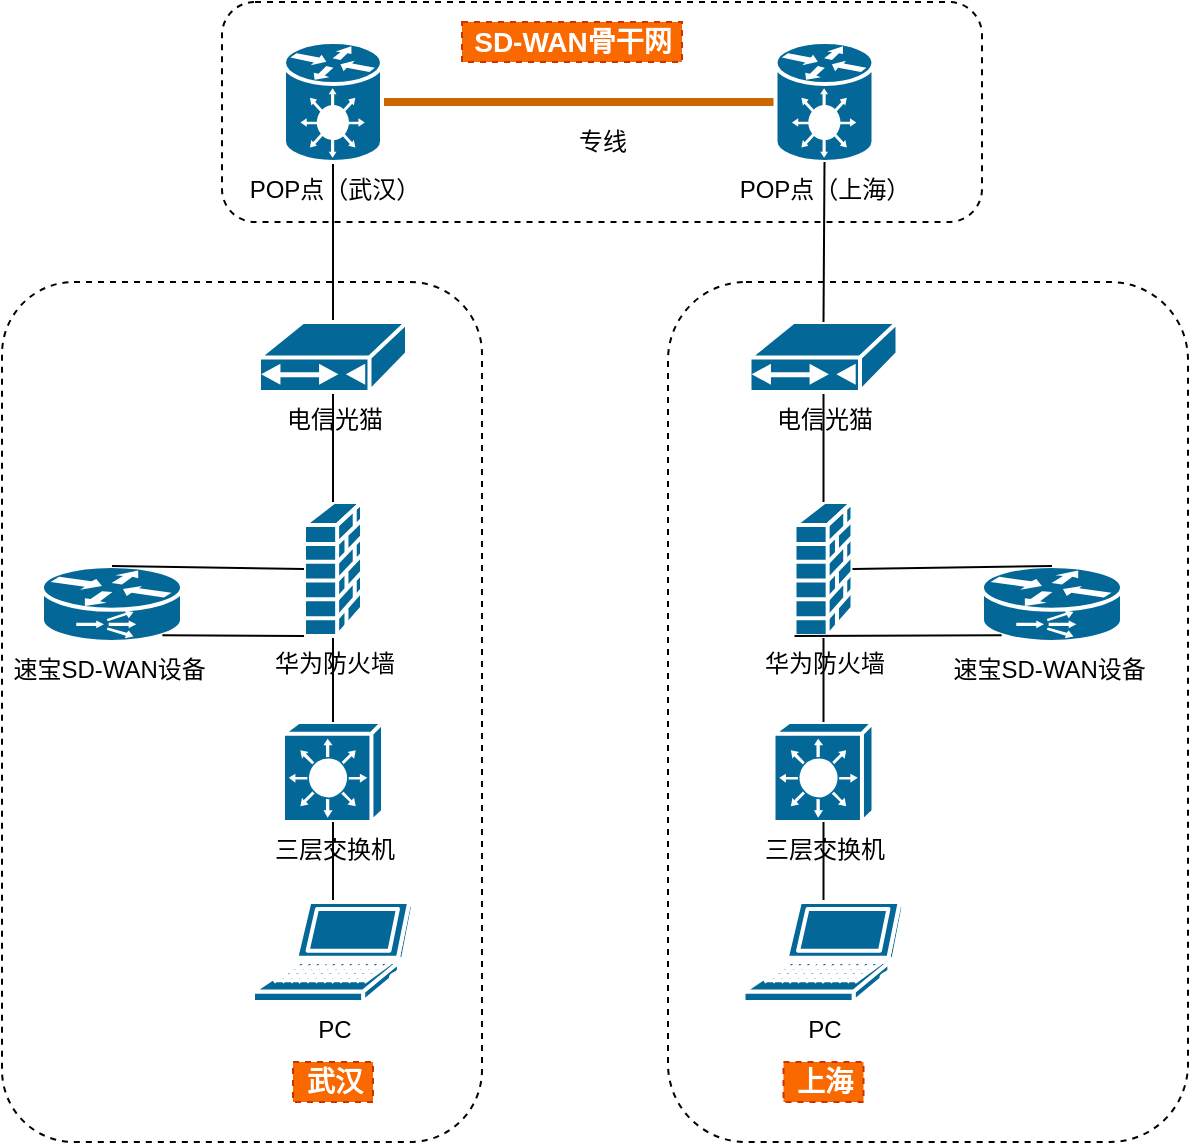 <mxfile version="13.7.5" type="github">
  <diagram id="3BFR3GqZxXMxbAWBfeUj" name="Page-1">
    <mxGraphModel dx="1221" dy="634" grid="1" gridSize="10" guides="1" tooltips="1" connect="1" arrows="1" fold="1" page="1" pageScale="1" pageWidth="827" pageHeight="1169" math="0" shadow="0">
      <root>
        <mxCell id="0" />
        <mxCell id="1" parent="0" />
        <mxCell id="pgLIFL3BZB2Xo_3dE_xm-11" value="" style="rounded=1;whiteSpace=wrap;html=1;dashed=1;" parent="1" vertex="1">
          <mxGeometry x="190" y="140" width="380" height="110" as="geometry" />
        </mxCell>
        <mxCell id="EAKdSy7ptGbpC2-vD8Ey-16" value="" style="rounded=1;whiteSpace=wrap;html=1;dashed=1;" parent="1" vertex="1">
          <mxGeometry x="80" y="280" width="240" height="430" as="geometry" />
        </mxCell>
        <mxCell id="EAKdSy7ptGbpC2-vD8Ey-4" value="三层交换机" style="shape=mxgraph.cisco.switches.layer_3_switch;html=1;pointerEvents=1;dashed=0;fillColor=#036897;strokeColor=#ffffff;strokeWidth=2;verticalLabelPosition=bottom;verticalAlign=top;align=center;outlineConnect=0;" parent="1" vertex="1">
          <mxGeometry x="220.5" y="500" width="50" height="50" as="geometry" />
        </mxCell>
        <mxCell id="EAKdSy7ptGbpC2-vD8Ey-7" style="rounded=1;orthogonalLoop=1;jettySize=auto;html=1;exitX=0.5;exitY=1;exitDx=0;exitDy=0;exitPerimeter=0;entryX=0.5;entryY=0;entryDx=0;entryDy=0;entryPerimeter=0;endArrow=none;endFill=0;startArrow=none;startFill=0;" parent="1" source="EAKdSy7ptGbpC2-vD8Ey-5" target="EAKdSy7ptGbpC2-vD8Ey-4" edge="1">
          <mxGeometry relative="1" as="geometry" />
        </mxCell>
        <mxCell id="EAKdSy7ptGbpC2-vD8Ey-5" value="华为防火墙" style="shape=mxgraph.cisco.security.firewall;html=1;pointerEvents=1;dashed=0;fillColor=#036897;strokeColor=#ffffff;strokeWidth=2;verticalLabelPosition=bottom;verticalAlign=top;align=center;outlineConnect=0;" parent="1" vertex="1">
          <mxGeometry x="231" y="390" width="29" height="67" as="geometry" />
        </mxCell>
        <mxCell id="EAKdSy7ptGbpC2-vD8Ey-11" style="edgeStyle=none;rounded=1;orthogonalLoop=1;jettySize=auto;html=1;exitX=0.5;exitY=0;exitDx=0;exitDy=0;exitPerimeter=0;entryX=0.5;entryY=1;entryDx=0;entryDy=0;entryPerimeter=0;startArrow=none;startFill=0;endArrow=none;endFill=0;" parent="1" source="EAKdSy7ptGbpC2-vD8Ey-5" target="EAKdSy7ptGbpC2-vD8Ey-10" edge="1">
          <mxGeometry relative="1" as="geometry" />
        </mxCell>
        <mxCell id="EAKdSy7ptGbpC2-vD8Ey-8" value="速宝SD-WAN设备&amp;nbsp;" style="shape=mxgraph.cisco.routers.content_service_router;html=1;pointerEvents=1;dashed=0;fillColor=#036897;strokeColor=#ffffff;strokeWidth=2;verticalLabelPosition=bottom;verticalAlign=top;align=center;outlineConnect=0;" parent="1" vertex="1">
          <mxGeometry x="100" y="422" width="70" height="38" as="geometry" />
        </mxCell>
        <mxCell id="EAKdSy7ptGbpC2-vD8Ey-9" style="rounded=1;orthogonalLoop=1;jettySize=auto;html=1;exitX=0;exitY=0.5;exitDx=0;exitDy=0;exitPerimeter=0;endArrow=none;endFill=0;startArrow=none;startFill=0;entryX=0.5;entryY=0;entryDx=0;entryDy=0;entryPerimeter=0;" parent="1" source="EAKdSy7ptGbpC2-vD8Ey-5" target="EAKdSy7ptGbpC2-vD8Ey-8" edge="1">
          <mxGeometry relative="1" as="geometry">
            <mxPoint x="255.5" y="467" as="sourcePoint" />
            <mxPoint x="255.5" y="520" as="targetPoint" />
          </mxGeometry>
        </mxCell>
        <mxCell id="EAKdSy7ptGbpC2-vD8Ey-15" style="edgeStyle=none;rounded=1;orthogonalLoop=1;jettySize=auto;html=1;exitX=0.5;exitY=0;exitDx=0;exitDy=0;exitPerimeter=0;entryX=0.5;entryY=1;entryDx=0;entryDy=0;entryPerimeter=0;startArrow=none;startFill=0;endArrow=none;endFill=0;" parent="1" source="EAKdSy7ptGbpC2-vD8Ey-10" target="EAKdSy7ptGbpC2-vD8Ey-14" edge="1">
          <mxGeometry relative="1" as="geometry" />
        </mxCell>
        <mxCell id="EAKdSy7ptGbpC2-vD8Ey-10" value="电信光猫" style="shape=mxgraph.cisco.modems_and_phones.cable_modem;html=1;pointerEvents=1;dashed=0;fillColor=#036897;strokeColor=#ffffff;strokeWidth=2;verticalLabelPosition=bottom;verticalAlign=top;align=center;outlineConnect=0;" parent="1" vertex="1">
          <mxGeometry x="208.5" y="300" width="74" height="35" as="geometry" />
        </mxCell>
        <mxCell id="EAKdSy7ptGbpC2-vD8Ey-13" style="edgeStyle=none;rounded=1;orthogonalLoop=1;jettySize=auto;html=1;entryX=0.5;entryY=1;entryDx=0;entryDy=0;entryPerimeter=0;startArrow=none;startFill=0;endArrow=none;endFill=0;" parent="1" source="EAKdSy7ptGbpC2-vD8Ey-12" target="EAKdSy7ptGbpC2-vD8Ey-4" edge="1">
          <mxGeometry relative="1" as="geometry" />
        </mxCell>
        <mxCell id="EAKdSy7ptGbpC2-vD8Ey-12" value="PC" style="shape=mxgraph.cisco.computers_and_peripherals.laptop;html=1;pointerEvents=1;dashed=0;fillColor=#036897;strokeColor=#ffffff;strokeWidth=2;verticalLabelPosition=bottom;verticalAlign=top;align=center;outlineConnect=0;" parent="1" vertex="1">
          <mxGeometry x="205.5" y="590" width="80" height="50" as="geometry" />
        </mxCell>
        <mxCell id="pgLIFL3BZB2Xo_3dE_xm-2" style="edgeStyle=none;orthogonalLoop=1;jettySize=auto;html=1;entryX=0;entryY=0.5;entryDx=0;entryDy=0;entryPerimeter=0;startArrow=none;startFill=0;endArrow=none;endFill=0;rounded=1;strokeColor=#CC6600;strokeWidth=4;" parent="1" source="EAKdSy7ptGbpC2-vD8Ey-14" target="pgLIFL3BZB2Xo_3dE_xm-1" edge="1">
          <mxGeometry relative="1" as="geometry" />
        </mxCell>
        <mxCell id="EAKdSy7ptGbpC2-vD8Ey-14" value="POP点（武汉）" style="shape=mxgraph.cisco.hubs_and_gateways.generic_gateway;html=1;pointerEvents=1;dashed=0;fillColor=#036897;strokeColor=#ffffff;strokeWidth=2;verticalLabelPosition=bottom;verticalAlign=top;align=center;outlineConnect=0;" parent="1" vertex="1">
          <mxGeometry x="221" y="160" width="49" height="60" as="geometry" />
        </mxCell>
        <mxCell id="EAKdSy7ptGbpC2-vD8Ey-17" style="edgeStyle=none;rounded=1;orthogonalLoop=1;jettySize=auto;html=1;exitX=0.5;exitY=0;exitDx=0;exitDy=0;startArrow=none;startFill=0;endArrow=none;endFill=0;" parent="1" source="EAKdSy7ptGbpC2-vD8Ey-16" target="EAKdSy7ptGbpC2-vD8Ey-16" edge="1">
          <mxGeometry relative="1" as="geometry" />
        </mxCell>
        <mxCell id="pgLIFL3BZB2Xo_3dE_xm-1" value="POP点（上海）" style="shape=mxgraph.cisco.hubs_and_gateways.generic_gateway;html=1;pointerEvents=1;dashed=0;fillColor=#036897;strokeColor=#ffffff;strokeWidth=2;verticalLabelPosition=bottom;verticalAlign=top;align=center;outlineConnect=0;" parent="1" vertex="1">
          <mxGeometry x="466.75" y="160" width="49" height="60" as="geometry" />
        </mxCell>
        <mxCell id="pgLIFL3BZB2Xo_3dE_xm-4" value="专线" style="text;html=1;align=center;verticalAlign=middle;resizable=0;points=[];autosize=1;" parent="1" vertex="1">
          <mxGeometry x="360" y="200" width="40" height="20" as="geometry" />
        </mxCell>
        <mxCell id="pgLIFL3BZB2Xo_3dE_xm-6" value="&lt;span style=&quot;font-size: 14px&quot;&gt;武汉&lt;/span&gt;" style="text;html=1;resizable=0;autosize=1;align=center;verticalAlign=middle;points=[];fillColor=#fa6800;strokeColor=#C73500;rounded=0;dashed=1;fontColor=#ffffff;fontStyle=1" parent="1" vertex="1">
          <mxGeometry x="225.5" y="670" width="40" height="20" as="geometry" />
        </mxCell>
        <mxCell id="pgLIFL3BZB2Xo_3dE_xm-12" value="&lt;font style=&quot;font-size: 14px&quot;&gt;SD-WAN骨干网&lt;/font&gt;" style="text;html=1;resizable=0;autosize=1;align=center;verticalAlign=middle;points=[];fillColor=#fa6800;strokeColor=#C73500;rounded=0;dashed=1;fontColor=#ffffff;fontStyle=1" parent="1" vertex="1">
          <mxGeometry x="310" y="150" width="110" height="20" as="geometry" />
        </mxCell>
        <mxCell id="CFlZzpwRj5Hc7I2CVyy_-1" style="rounded=1;orthogonalLoop=1;jettySize=auto;html=1;exitX=0;exitY=1;exitDx=0;exitDy=0;exitPerimeter=0;endArrow=none;endFill=0;startArrow=none;startFill=0;entryX=0.86;entryY=0.91;entryDx=0;entryDy=0;entryPerimeter=0;" edge="1" parent="1" source="EAKdSy7ptGbpC2-vD8Ey-5" target="EAKdSy7ptGbpC2-vD8Ey-8">
          <mxGeometry relative="1" as="geometry">
            <mxPoint x="220.5" y="466.95" as="sourcePoint" />
            <mxPoint x="125" y="423.042" as="targetPoint" />
          </mxGeometry>
        </mxCell>
        <mxCell id="CFlZzpwRj5Hc7I2CVyy_-12" value="" style="rounded=1;whiteSpace=wrap;html=1;dashed=1;" vertex="1" parent="1">
          <mxGeometry x="413" y="280" width="260" height="430" as="geometry" />
        </mxCell>
        <mxCell id="CFlZzpwRj5Hc7I2CVyy_-13" value="三层交换机" style="shape=mxgraph.cisco.switches.layer_3_switch;html=1;pointerEvents=1;dashed=0;fillColor=#036897;strokeColor=#ffffff;strokeWidth=2;verticalLabelPosition=bottom;verticalAlign=top;align=center;outlineConnect=0;" vertex="1" parent="1">
          <mxGeometry x="465.75" y="500" width="50" height="50" as="geometry" />
        </mxCell>
        <mxCell id="CFlZzpwRj5Hc7I2CVyy_-14" style="rounded=1;orthogonalLoop=1;jettySize=auto;html=1;exitX=0.5;exitY=1;exitDx=0;exitDy=0;exitPerimeter=0;entryX=0.5;entryY=0;entryDx=0;entryDy=0;entryPerimeter=0;endArrow=none;endFill=0;startArrow=none;startFill=0;" edge="1" parent="1" source="CFlZzpwRj5Hc7I2CVyy_-15" target="CFlZzpwRj5Hc7I2CVyy_-13">
          <mxGeometry relative="1" as="geometry" />
        </mxCell>
        <mxCell id="CFlZzpwRj5Hc7I2CVyy_-15" value="华为防火墙" style="shape=mxgraph.cisco.security.firewall;html=1;pointerEvents=1;dashed=0;fillColor=#036897;strokeColor=#ffffff;strokeWidth=2;verticalLabelPosition=bottom;verticalAlign=top;align=center;outlineConnect=0;" vertex="1" parent="1">
          <mxGeometry x="476.25" y="390" width="29" height="67" as="geometry" />
        </mxCell>
        <mxCell id="CFlZzpwRj5Hc7I2CVyy_-16" style="edgeStyle=none;rounded=1;orthogonalLoop=1;jettySize=auto;html=1;exitX=0.5;exitY=0;exitDx=0;exitDy=0;exitPerimeter=0;entryX=0.5;entryY=1;entryDx=0;entryDy=0;entryPerimeter=0;startArrow=none;startFill=0;endArrow=none;endFill=0;" edge="1" parent="1" source="CFlZzpwRj5Hc7I2CVyy_-15" target="CFlZzpwRj5Hc7I2CVyy_-19">
          <mxGeometry relative="1" as="geometry" />
        </mxCell>
        <mxCell id="CFlZzpwRj5Hc7I2CVyy_-17" value="速宝SD-WAN设备&amp;nbsp;" style="shape=mxgraph.cisco.routers.content_service_router;html=1;pointerEvents=1;dashed=0;fillColor=#036897;strokeColor=#ffffff;strokeWidth=2;verticalLabelPosition=bottom;verticalAlign=top;align=center;outlineConnect=0;" vertex="1" parent="1">
          <mxGeometry x="570" y="422" width="70" height="38" as="geometry" />
        </mxCell>
        <mxCell id="CFlZzpwRj5Hc7I2CVyy_-18" style="rounded=1;orthogonalLoop=1;jettySize=auto;html=1;exitX=1;exitY=0.5;exitDx=0;exitDy=0;exitPerimeter=0;endArrow=none;endFill=0;startArrow=none;startFill=0;entryX=0.5;entryY=0;entryDx=0;entryDy=0;entryPerimeter=0;" edge="1" parent="1" source="CFlZzpwRj5Hc7I2CVyy_-15" target="CFlZzpwRj5Hc7I2CVyy_-17">
          <mxGeometry relative="1" as="geometry">
            <mxPoint x="500.75" y="467" as="sourcePoint" />
            <mxPoint x="500.75" y="520" as="targetPoint" />
          </mxGeometry>
        </mxCell>
        <mxCell id="CFlZzpwRj5Hc7I2CVyy_-19" value="电信光猫" style="shape=mxgraph.cisco.modems_and_phones.cable_modem;html=1;pointerEvents=1;dashed=0;fillColor=#036897;strokeColor=#ffffff;strokeWidth=2;verticalLabelPosition=bottom;verticalAlign=top;align=center;outlineConnect=0;" vertex="1" parent="1">
          <mxGeometry x="453.75" y="300" width="74" height="35" as="geometry" />
        </mxCell>
        <mxCell id="CFlZzpwRj5Hc7I2CVyy_-20" style="edgeStyle=none;rounded=1;orthogonalLoop=1;jettySize=auto;html=1;entryX=0.5;entryY=1;entryDx=0;entryDy=0;entryPerimeter=0;startArrow=none;startFill=0;endArrow=none;endFill=0;" edge="1" parent="1" source="CFlZzpwRj5Hc7I2CVyy_-21" target="CFlZzpwRj5Hc7I2CVyy_-13">
          <mxGeometry relative="1" as="geometry" />
        </mxCell>
        <mxCell id="CFlZzpwRj5Hc7I2CVyy_-21" value="PC" style="shape=mxgraph.cisco.computers_and_peripherals.laptop;html=1;pointerEvents=1;dashed=0;fillColor=#036897;strokeColor=#ffffff;strokeWidth=2;verticalLabelPosition=bottom;verticalAlign=top;align=center;outlineConnect=0;" vertex="1" parent="1">
          <mxGeometry x="450.75" y="590" width="80" height="50" as="geometry" />
        </mxCell>
        <mxCell id="CFlZzpwRj5Hc7I2CVyy_-22" style="edgeStyle=none;rounded=1;orthogonalLoop=1;jettySize=auto;html=1;exitX=0.5;exitY=0;exitDx=0;exitDy=0;startArrow=none;startFill=0;endArrow=none;endFill=0;" edge="1" parent="1">
          <mxGeometry relative="1" as="geometry">
            <mxPoint x="545.25" y="280" as="sourcePoint" />
            <mxPoint x="545.25" y="280" as="targetPoint" />
          </mxGeometry>
        </mxCell>
        <mxCell id="CFlZzpwRj5Hc7I2CVyy_-23" value="&lt;span style=&quot;font-size: 14px&quot;&gt;上海&lt;/span&gt;" style="text;html=1;resizable=0;autosize=1;align=center;verticalAlign=middle;points=[];fillColor=#fa6800;strokeColor=#C73500;rounded=0;dashed=1;fontColor=#ffffff;fontStyle=1" vertex="1" parent="1">
          <mxGeometry x="470.75" y="670" width="40" height="20" as="geometry" />
        </mxCell>
        <mxCell id="CFlZzpwRj5Hc7I2CVyy_-24" style="rounded=1;orthogonalLoop=1;jettySize=auto;html=1;endArrow=none;endFill=0;startArrow=none;startFill=0;entryX=0.14;entryY=0.91;entryDx=0;entryDy=0;entryPerimeter=0;exitX=0;exitY=1;exitDx=0;exitDy=0;exitPerimeter=0;" edge="1" parent="1" source="CFlZzpwRj5Hc7I2CVyy_-15" target="CFlZzpwRj5Hc7I2CVyy_-17">
          <mxGeometry relative="1" as="geometry">
            <mxPoint x="510" y="457" as="sourcePoint" />
            <mxPoint x="370.25" y="423.042" as="targetPoint" />
          </mxGeometry>
        </mxCell>
        <mxCell id="CFlZzpwRj5Hc7I2CVyy_-25" style="edgeStyle=none;rounded=1;orthogonalLoop=1;jettySize=auto;html=1;exitX=0.5;exitY=0;exitDx=0;exitDy=0;exitPerimeter=0;entryX=0.5;entryY=1;entryDx=0;entryDy=0;entryPerimeter=0;startArrow=none;startFill=0;endArrow=none;endFill=0;" edge="1" parent="1" source="CFlZzpwRj5Hc7I2CVyy_-19" target="pgLIFL3BZB2Xo_3dE_xm-1">
          <mxGeometry relative="1" as="geometry">
            <mxPoint x="493.91" y="290" as="sourcePoint" />
            <mxPoint x="493.91" y="210" as="targetPoint" />
          </mxGeometry>
        </mxCell>
      </root>
    </mxGraphModel>
  </diagram>
</mxfile>

